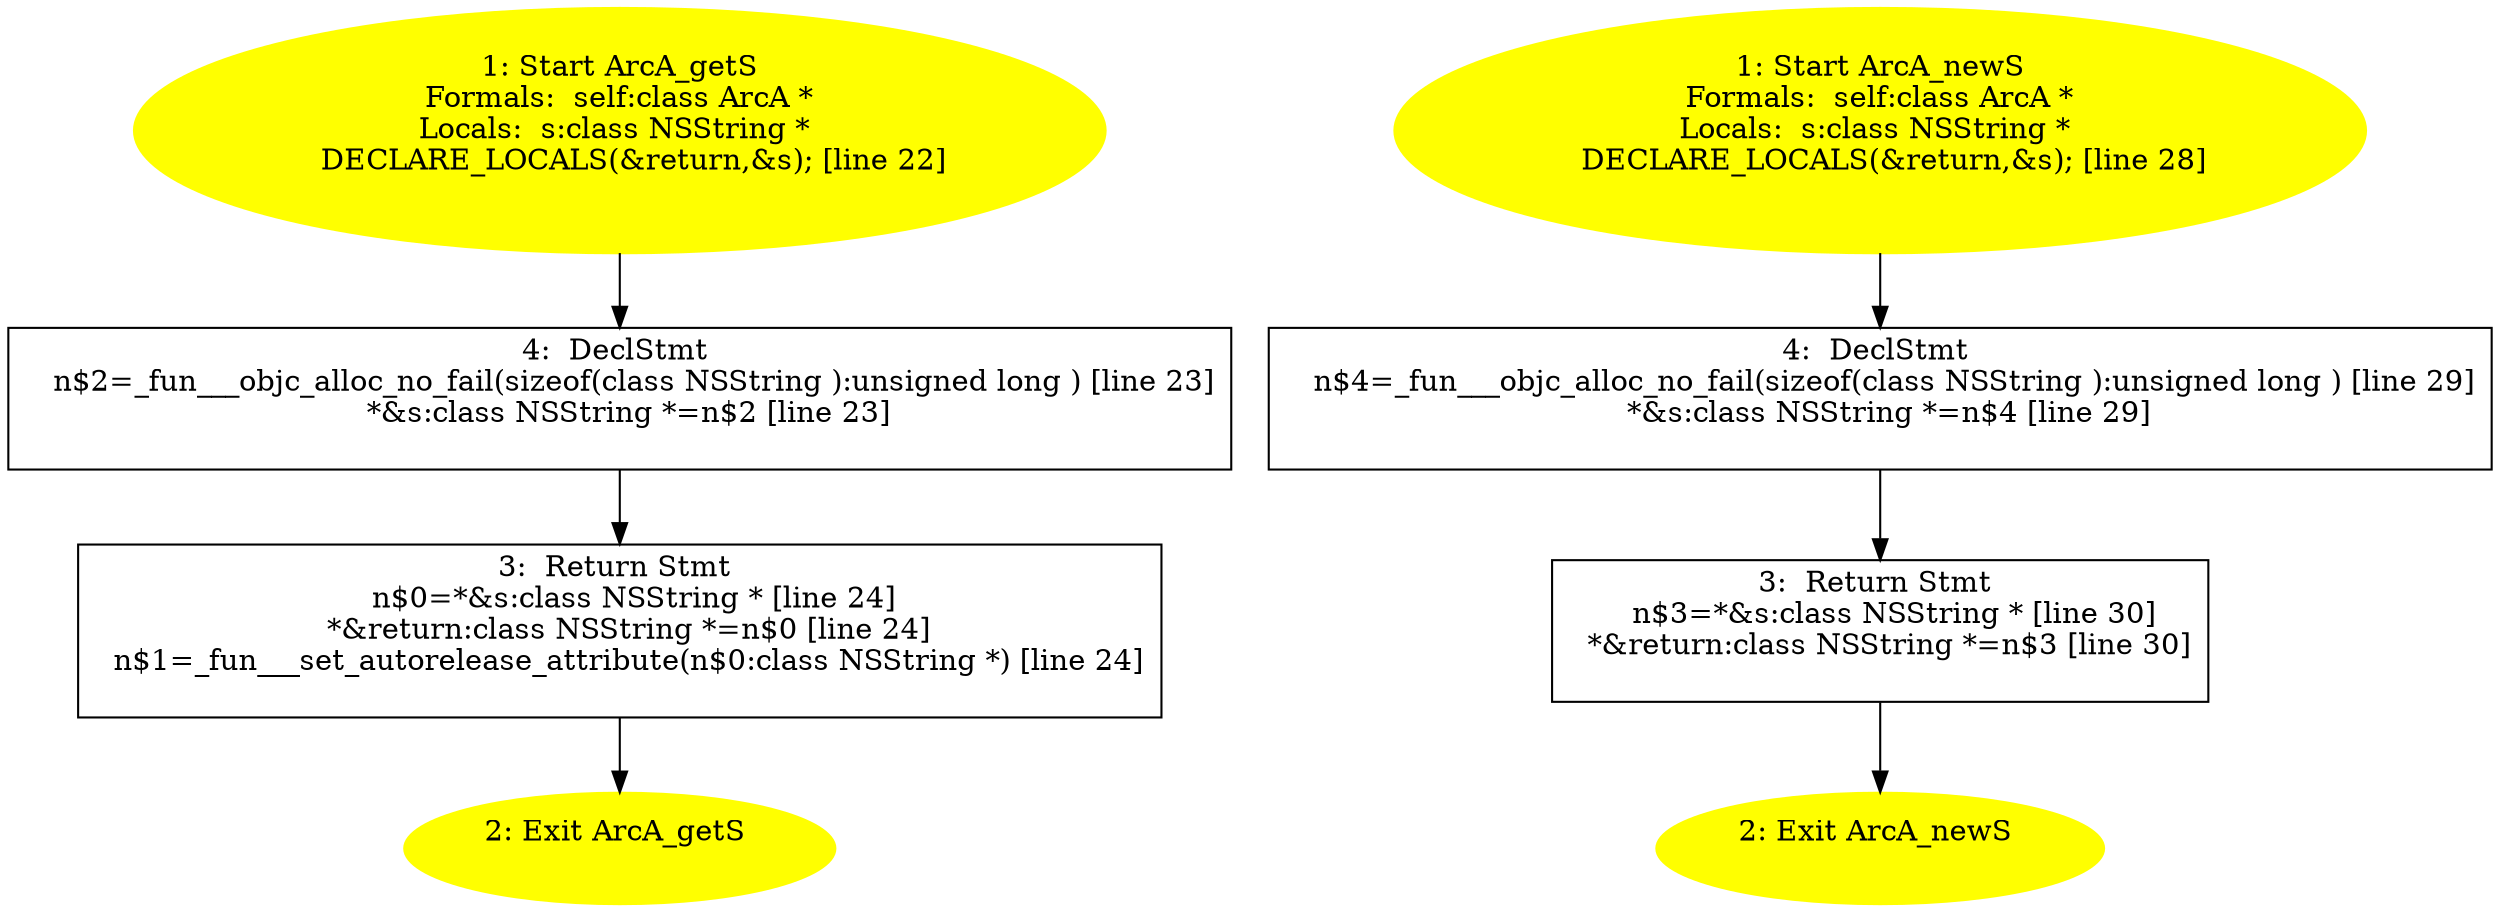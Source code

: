 /* @generated */
digraph iCFG {
"ArcA_getSinstance.bd6a147882bb9156025cb893e4689bcd_4" [label="4:  DeclStmt \n   n$2=_fun___objc_alloc_no_fail(sizeof(class NSString ):unsigned long ) [line 23]\n  *&s:class NSString *=n$2 [line 23]\n " shape="box"]
	

	 "ArcA_getSinstance.bd6a147882bb9156025cb893e4689bcd_4" -> "ArcA_getSinstance.bd6a147882bb9156025cb893e4689bcd_3" ;
"ArcA_getSinstance.bd6a147882bb9156025cb893e4689bcd_3" [label="3:  Return Stmt \n   n$0=*&s:class NSString * [line 24]\n  *&return:class NSString *=n$0 [line 24]\n  n$1=_fun___set_autorelease_attribute(n$0:class NSString *) [line 24]\n " shape="box"]
	

	 "ArcA_getSinstance.bd6a147882bb9156025cb893e4689bcd_3" -> "ArcA_getSinstance.bd6a147882bb9156025cb893e4689bcd_2" ;
"ArcA_getSinstance.bd6a147882bb9156025cb893e4689bcd_2" [label="2: Exit ArcA_getS \n  " color=yellow style=filled]
	

"ArcA_getSinstance.bd6a147882bb9156025cb893e4689bcd_1" [label="1: Start ArcA_getS\nFormals:  self:class ArcA *\nLocals:  s:class NSString * \n   DECLARE_LOCALS(&return,&s); [line 22]\n " color=yellow style=filled]
	

	 "ArcA_getSinstance.bd6a147882bb9156025cb893e4689bcd_1" -> "ArcA_getSinstance.bd6a147882bb9156025cb893e4689bcd_4" ;
"ArcA_newSinstance.57ab6fa22eb9aa3ffe3437f16c887440_4" [label="4:  DeclStmt \n   n$4=_fun___objc_alloc_no_fail(sizeof(class NSString ):unsigned long ) [line 29]\n  *&s:class NSString *=n$4 [line 29]\n " shape="box"]
	

	 "ArcA_newSinstance.57ab6fa22eb9aa3ffe3437f16c887440_4" -> "ArcA_newSinstance.57ab6fa22eb9aa3ffe3437f16c887440_3" ;
"ArcA_newSinstance.57ab6fa22eb9aa3ffe3437f16c887440_3" [label="3:  Return Stmt \n   n$3=*&s:class NSString * [line 30]\n  *&return:class NSString *=n$3 [line 30]\n " shape="box"]
	

	 "ArcA_newSinstance.57ab6fa22eb9aa3ffe3437f16c887440_3" -> "ArcA_newSinstance.57ab6fa22eb9aa3ffe3437f16c887440_2" ;
"ArcA_newSinstance.57ab6fa22eb9aa3ffe3437f16c887440_2" [label="2: Exit ArcA_newS \n  " color=yellow style=filled]
	

"ArcA_newSinstance.57ab6fa22eb9aa3ffe3437f16c887440_1" [label="1: Start ArcA_newS\nFormals:  self:class ArcA *\nLocals:  s:class NSString * \n   DECLARE_LOCALS(&return,&s); [line 28]\n " color=yellow style=filled]
	

	 "ArcA_newSinstance.57ab6fa22eb9aa3ffe3437f16c887440_1" -> "ArcA_newSinstance.57ab6fa22eb9aa3ffe3437f16c887440_4" ;
}
